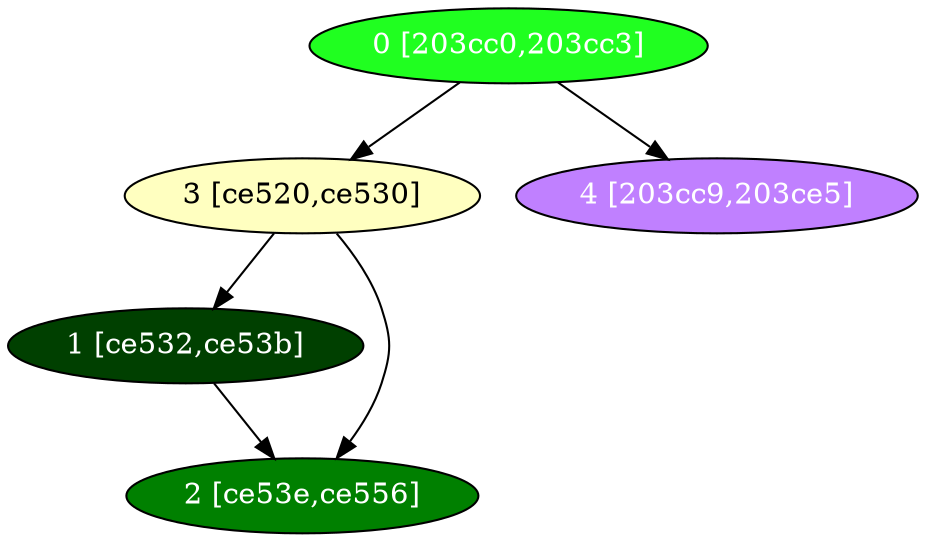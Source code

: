 diGraph libnss3{
	libnss3_0  [style=filled fillcolor="#20FF20" fontcolor="#ffffff" shape=oval label="0 [203cc0,203cc3]"]
	libnss3_1  [style=filled fillcolor="#004000" fontcolor="#ffffff" shape=oval label="1 [ce532,ce53b]"]
	libnss3_2  [style=filled fillcolor="#008000" fontcolor="#ffffff" shape=oval label="2 [ce53e,ce556]"]
	libnss3_3  [style=filled fillcolor="#FFFFC0" fontcolor="#000000" shape=oval label="3 [ce520,ce530]"]
	libnss3_4  [style=filled fillcolor="#C080FF" fontcolor="#ffffff" shape=oval label="4 [203cc9,203ce5]"]

	libnss3_0 -> libnss3_3
	libnss3_0 -> libnss3_4
	libnss3_1 -> libnss3_2
	libnss3_3 -> libnss3_1
	libnss3_3 -> libnss3_2
}